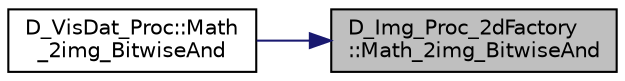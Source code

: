 digraph "D_Img_Proc_2dFactory::Math_2img_BitwiseAnd"
{
 // LATEX_PDF_SIZE
  edge [fontname="Helvetica",fontsize="10",labelfontname="Helvetica",labelfontsize="10"];
  node [fontname="Helvetica",fontsize="10",shape=record];
  rankdir="RL";
  Node1 [label="D_Img_Proc_2dFactory\l::Math_2img_BitwiseAnd",height=0.2,width=0.4,color="black", fillcolor="grey75", style="filled", fontcolor="black",tooltip=" "];
  Node1 -> Node2 [dir="back",color="midnightblue",fontsize="10",style="solid",fontname="Helvetica"];
  Node2 [label="D_VisDat_Proc::Math\l_2img_BitwiseAnd",height=0.2,width=0.4,color="black", fillcolor="white", style="filled",URL="$class_d___vis_dat___proc.html#a3e2ee37bccb7ccda4adea3f1c153298c",tooltip=" "];
}
